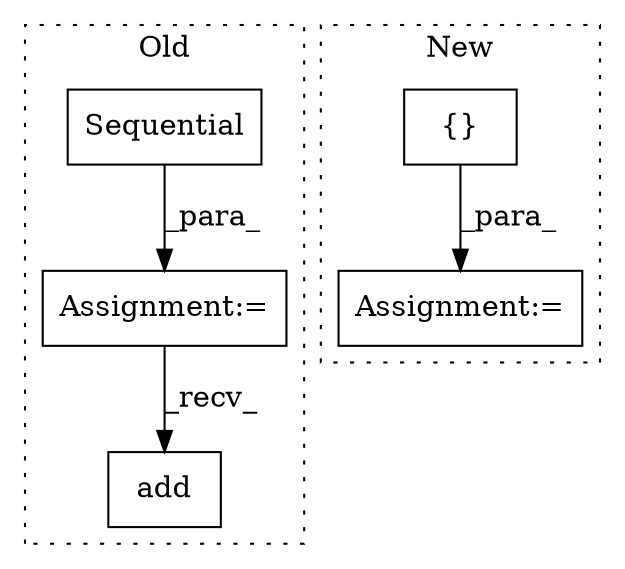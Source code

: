 digraph G {
subgraph cluster0 {
1 [label="Sequential" a="32" s="1965" l="12" shape="box"];
4 [label="add" a="32" s="2166,2184" l="4,1" shape="box"];
5 [label="Assignment:=" a="7" s="1964" l="1" shape="box"];
label = "Old";
style="dotted";
}
subgraph cluster1 {
2 [label="{}" a="4" s="2193,2204" l="1,1" shape="box"];
3 [label="Assignment:=" a="7" s="2177" l="1" shape="box"];
label = "New";
style="dotted";
}
1 -> 5 [label="_para_"];
2 -> 3 [label="_para_"];
5 -> 4 [label="_recv_"];
}